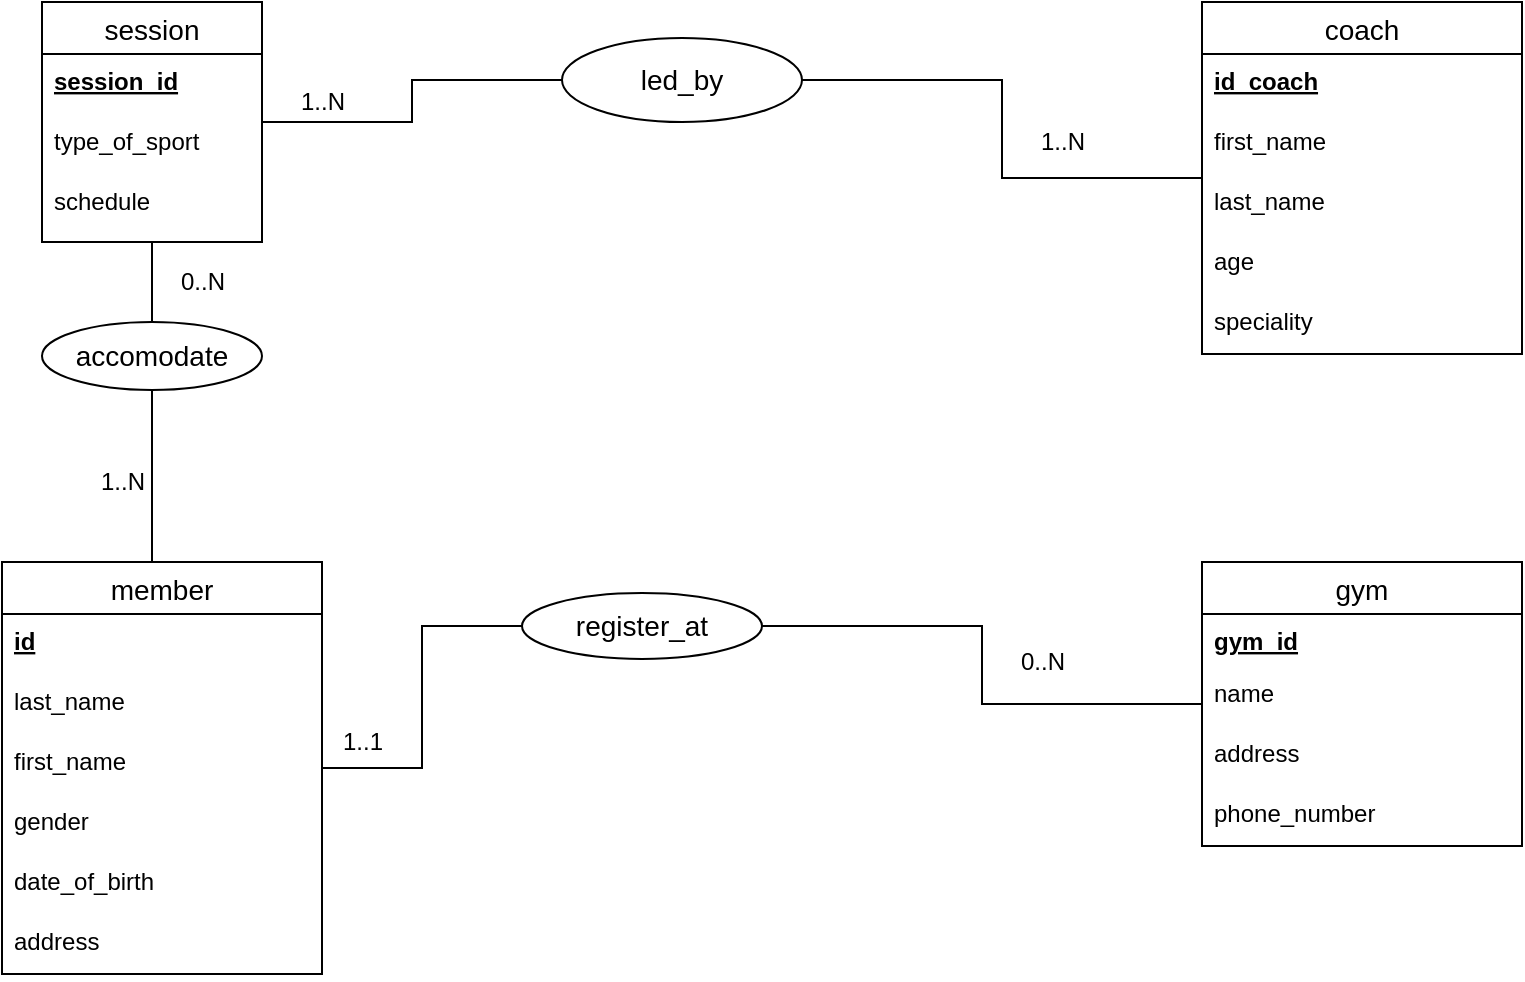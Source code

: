 <mxfile version="14.2.6" type="device"><diagram id="R2lEEEUBdFMjLlhIrx00" name="Page-1"><mxGraphModel dx="1021" dy="612" grid="1" gridSize="10" guides="1" tooltips="1" connect="1" arrows="1" fold="1" page="1" pageScale="1" pageWidth="850" pageHeight="1100" math="0" shadow="0" extFonts="Permanent Marker^https://fonts.googleapis.com/css?family=Permanent+Marker"><root><mxCell id="0"/><mxCell id="1" parent="0"/><mxCell id="JUCsCDN4QndZIkvFRSAl-10" value="" style="edgeStyle=orthogonalEdgeStyle;rounded=0;orthogonalLoop=1;jettySize=auto;html=1;endArrow=none;endFill=0;" parent="1" source="JUCsCDN4QndZIkvFRSAl-1" target="JUCsCDN4QndZIkvFRSAl-9" edge="1"><mxGeometry relative="1" as="geometry"/></mxCell><mxCell id="JUCsCDN4QndZIkvFRSAl-54" value="" style="edgeStyle=orthogonalEdgeStyle;rounded=0;orthogonalLoop=1;jettySize=auto;html=1;endArrow=none;endFill=0;" parent="1" source="JUCsCDN4QndZIkvFRSAl-1" target="JUCsCDN4QndZIkvFRSAl-53" edge="1"><mxGeometry relative="1" as="geometry"><Array as="points"><mxPoint x="116" y="300"/><mxPoint x="116" y="300"/></Array></mxGeometry></mxCell><mxCell id="JUCsCDN4QndZIkvFRSAl-1" value="member" style="swimlane;fontStyle=0;childLayout=stackLayout;horizontal=1;startSize=26;horizontalStack=0;resizeParent=1;resizeParentMax=0;resizeLast=0;collapsible=1;marginBottom=0;align=center;fontSize=14;" parent="1" vertex="1"><mxGeometry x="41" y="320" width="160" height="206" as="geometry"><mxRectangle x="75" y="264" width="80" height="26" as="alternateBounds"/></mxGeometry></mxCell><mxCell id="JUCsCDN4QndZIkvFRSAl-2" value="id" style="text;strokeColor=none;fillColor=none;spacingLeft=4;spacingRight=4;overflow=hidden;rotatable=0;points=[[0,0.5],[1,0.5]];portConstraint=eastwest;fontSize=12;fontStyle=5" parent="JUCsCDN4QndZIkvFRSAl-1" vertex="1"><mxGeometry y="26" width="160" height="30" as="geometry"/></mxCell><mxCell id="JUCsCDN4QndZIkvFRSAl-8" value="last_name" style="text;strokeColor=none;fillColor=none;spacingLeft=4;spacingRight=4;overflow=hidden;rotatable=0;points=[[0,0.5],[1,0.5]];portConstraint=eastwest;fontSize=12;fontStyle=0" parent="JUCsCDN4QndZIkvFRSAl-1" vertex="1"><mxGeometry y="56" width="160" height="30" as="geometry"/></mxCell><mxCell id="JUCsCDN4QndZIkvFRSAl-3" value="first_name" style="text;strokeColor=none;fillColor=none;spacingLeft=4;spacingRight=4;overflow=hidden;rotatable=0;points=[[0,0.5],[1,0.5]];portConstraint=eastwest;fontSize=12;" parent="JUCsCDN4QndZIkvFRSAl-1" vertex="1"><mxGeometry y="86" width="160" height="30" as="geometry"/></mxCell><mxCell id="JUCsCDN4QndZIkvFRSAl-4" value="gender&#10;" style="text;strokeColor=none;fillColor=none;spacingLeft=4;spacingRight=4;overflow=hidden;rotatable=0;points=[[0,0.5],[1,0.5]];portConstraint=eastwest;fontSize=12;verticalAlign=top;" parent="JUCsCDN4QndZIkvFRSAl-1" vertex="1"><mxGeometry y="116" width="160" height="30" as="geometry"/></mxCell><mxCell id="JUCsCDN4QndZIkvFRSAl-15" value="date_of_birth" style="text;strokeColor=none;fillColor=none;spacingLeft=4;spacingRight=4;overflow=hidden;rotatable=0;points=[[0,0.5],[1,0.5]];portConstraint=eastwest;fontSize=12;verticalAlign=top;" parent="JUCsCDN4QndZIkvFRSAl-1" vertex="1"><mxGeometry y="146" width="160" height="30" as="geometry"/></mxCell><mxCell id="JUCsCDN4QndZIkvFRSAl-16" value="address" style="text;strokeColor=none;fillColor=none;spacingLeft=4;spacingRight=4;overflow=hidden;rotatable=0;points=[[0,0.5],[1,0.5]];portConstraint=eastwest;fontSize=12;verticalAlign=top;" parent="JUCsCDN4QndZIkvFRSAl-1" vertex="1"><mxGeometry y="176" width="160" height="30" as="geometry"/></mxCell><mxCell id="JUCsCDN4QndZIkvFRSAl-9" value="register_at" style="ellipse;whiteSpace=wrap;html=1;fontSize=14;fontStyle=0;startSize=26;" parent="1" vertex="1"><mxGeometry x="301" y="335.5" width="120" height="33" as="geometry"/></mxCell><mxCell id="JUCsCDN4QndZIkvFRSAl-48" value="" style="edgeStyle=orthogonalEdgeStyle;rounded=0;orthogonalLoop=1;jettySize=auto;html=1;endArrow=none;endFill=0;" parent="1" source="JUCsCDN4QndZIkvFRSAl-11" target="JUCsCDN4QndZIkvFRSAl-9" edge="1"><mxGeometry relative="1" as="geometry"/></mxCell><mxCell id="JUCsCDN4QndZIkvFRSAl-11" value="gym" style="swimlane;fontStyle=0;childLayout=stackLayout;horizontal=1;startSize=26;horizontalStack=0;resizeParent=1;resizeParentMax=0;resizeLast=0;collapsible=1;marginBottom=0;align=center;fontSize=14;" parent="1" vertex="1"><mxGeometry x="641" y="320" width="160" height="142" as="geometry"><mxRectangle x="510" y="279" width="60" height="26" as="alternateBounds"/></mxGeometry></mxCell><mxCell id="JUCsCDN4QndZIkvFRSAl-12" value="gym_id" style="text;strokeColor=none;fillColor=none;spacingLeft=4;spacingRight=4;overflow=hidden;rotatable=0;points=[[0,0.5],[1,0.5]];portConstraint=eastwest;fontSize=12;fontStyle=5" parent="JUCsCDN4QndZIkvFRSAl-11" vertex="1"><mxGeometry y="26" width="160" height="26" as="geometry"/></mxCell><mxCell id="JUCsCDN4QndZIkvFRSAl-35" value="name" style="text;strokeColor=none;fillColor=none;spacingLeft=4;spacingRight=4;overflow=hidden;rotatable=0;points=[[0,0.5],[1,0.5]];portConstraint=eastwest;fontSize=12;" parent="JUCsCDN4QndZIkvFRSAl-11" vertex="1"><mxGeometry y="52" width="160" height="30" as="geometry"/></mxCell><mxCell id="JUCsCDN4QndZIkvFRSAl-13" value="address" style="text;strokeColor=none;fillColor=none;spacingLeft=4;spacingRight=4;overflow=hidden;rotatable=0;points=[[0,0.5],[1,0.5]];portConstraint=eastwest;fontSize=12;" parent="JUCsCDN4QndZIkvFRSAl-11" vertex="1"><mxGeometry y="82" width="160" height="30" as="geometry"/></mxCell><mxCell id="JUCsCDN4QndZIkvFRSAl-14" value="phone_number " style="text;strokeColor=none;fillColor=none;spacingLeft=4;spacingRight=4;overflow=hidden;rotatable=0;points=[[0,0.5],[1,0.5]];portConstraint=eastwest;fontSize=12;" parent="JUCsCDN4QndZIkvFRSAl-11" vertex="1"><mxGeometry y="112" width="160" height="30" as="geometry"/></mxCell><mxCell id="JUCsCDN4QndZIkvFRSAl-46" value="" style="edgeStyle=orthogonalEdgeStyle;rounded=0;orthogonalLoop=1;jettySize=auto;html=1;endArrow=none;endFill=0;" parent="1" source="JUCsCDN4QndZIkvFRSAl-30" target="JUCsCDN4QndZIkvFRSAl-45" edge="1"><mxGeometry relative="1" as="geometry"/></mxCell><mxCell id="JUCsCDN4QndZIkvFRSAl-55" value="" style="edgeStyle=orthogonalEdgeStyle;rounded=0;orthogonalLoop=1;jettySize=auto;html=1;endArrow=none;endFill=0;" parent="1" source="JUCsCDN4QndZIkvFRSAl-30" target="JUCsCDN4QndZIkvFRSAl-53" edge="1"><mxGeometry relative="1" as="geometry"/></mxCell><mxCell id="JUCsCDN4QndZIkvFRSAl-30" value="session" style="swimlane;fontStyle=0;childLayout=stackLayout;horizontal=1;startSize=26;horizontalStack=0;resizeParent=1;resizeParentMax=0;resizeLast=0;collapsible=1;marginBottom=0;align=center;fontSize=14;" parent="1" vertex="1"><mxGeometry x="61" y="40" width="110" height="120" as="geometry"/></mxCell><mxCell id="JUCsCDN4QndZIkvFRSAl-31" value="session_id" style="text;strokeColor=none;fillColor=none;spacingLeft=4;spacingRight=4;overflow=hidden;rotatable=0;points=[[0,0.5],[1,0.5]];portConstraint=eastwest;fontSize=12;fontStyle=5" parent="JUCsCDN4QndZIkvFRSAl-30" vertex="1"><mxGeometry y="26" width="110" height="30" as="geometry"/></mxCell><mxCell id="JUCsCDN4QndZIkvFRSAl-34" value="type_of_sport" style="text;strokeColor=none;fillColor=none;spacingLeft=4;spacingRight=4;overflow=hidden;rotatable=0;points=[[0,0.5],[1,0.5]];portConstraint=eastwest;fontSize=12;" parent="JUCsCDN4QndZIkvFRSAl-30" vertex="1"><mxGeometry y="56" width="110" height="30" as="geometry"/></mxCell><mxCell id="JUCsCDN4QndZIkvFRSAl-32" value="schedule" style="text;strokeColor=none;fillColor=none;spacingLeft=4;spacingRight=4;overflow=hidden;rotatable=0;points=[[0,0.5],[1,0.5]];portConstraint=eastwest;fontSize=12;" parent="JUCsCDN4QndZIkvFRSAl-30" vertex="1"><mxGeometry y="86" width="110" height="34" as="geometry"/></mxCell><mxCell id="JUCsCDN4QndZIkvFRSAl-47" value="" style="edgeStyle=orthogonalEdgeStyle;rounded=0;orthogonalLoop=1;jettySize=auto;html=1;endArrow=none;endFill=0;" parent="1" source="JUCsCDN4QndZIkvFRSAl-36" target="JUCsCDN4QndZIkvFRSAl-45" edge="1"><mxGeometry relative="1" as="geometry"/></mxCell><mxCell id="JUCsCDN4QndZIkvFRSAl-36" value="coach" style="swimlane;fontStyle=0;childLayout=stackLayout;horizontal=1;startSize=26;horizontalStack=0;resizeParent=1;resizeParentMax=0;resizeLast=0;collapsible=1;marginBottom=0;align=center;fontSize=14;" parent="1" vertex="1"><mxGeometry x="641" y="40" width="160" height="176" as="geometry"/></mxCell><mxCell id="JUCsCDN4QndZIkvFRSAl-37" value="id_coach" style="text;strokeColor=none;fillColor=none;spacingLeft=4;spacingRight=4;overflow=hidden;rotatable=0;points=[[0,0.5],[1,0.5]];portConstraint=eastwest;fontSize=12;fontStyle=5" parent="JUCsCDN4QndZIkvFRSAl-36" vertex="1"><mxGeometry y="26" width="160" height="30" as="geometry"/></mxCell><mxCell id="JUCsCDN4QndZIkvFRSAl-38" value="first_name" style="text;strokeColor=none;fillColor=none;spacingLeft=4;spacingRight=4;overflow=hidden;rotatable=0;points=[[0,0.5],[1,0.5]];portConstraint=eastwest;fontSize=12;" parent="JUCsCDN4QndZIkvFRSAl-36" vertex="1"><mxGeometry y="56" width="160" height="30" as="geometry"/></mxCell><mxCell id="JUCsCDN4QndZIkvFRSAl-39" value="last_name" style="text;strokeColor=none;fillColor=none;spacingLeft=4;spacingRight=4;overflow=hidden;rotatable=0;points=[[0,0.5],[1,0.5]];portConstraint=eastwest;fontSize=12;" parent="JUCsCDN4QndZIkvFRSAl-36" vertex="1"><mxGeometry y="86" width="160" height="30" as="geometry"/></mxCell><mxCell id="JUCsCDN4QndZIkvFRSAl-40" value="age" style="text;strokeColor=none;fillColor=none;spacingLeft=4;spacingRight=4;overflow=hidden;rotatable=0;points=[[0,0.5],[1,0.5]];portConstraint=eastwest;fontSize=12;" parent="JUCsCDN4QndZIkvFRSAl-36" vertex="1"><mxGeometry y="116" width="160" height="30" as="geometry"/></mxCell><mxCell id="JUCsCDN4QndZIkvFRSAl-41" value="speciality" style="text;strokeColor=none;fillColor=none;spacingLeft=4;spacingRight=4;overflow=hidden;rotatable=0;points=[[0,0.5],[1,0.5]];portConstraint=eastwest;fontSize=12;" parent="JUCsCDN4QndZIkvFRSAl-36" vertex="1"><mxGeometry y="146" width="160" height="30" as="geometry"/></mxCell><mxCell id="JUCsCDN4QndZIkvFRSAl-45" value="led_by" style="ellipse;whiteSpace=wrap;html=1;fontSize=14;fontStyle=0;startSize=26;" parent="1" vertex="1"><mxGeometry x="321" y="58" width="120" height="42" as="geometry"/></mxCell><mxCell id="JUCsCDN4QndZIkvFRSAl-49" value="1..N" style="text;html=1;align=center;verticalAlign=middle;resizable=0;points=[];autosize=1;" parent="1" vertex="1"><mxGeometry x="181" y="80" width="40" height="20" as="geometry"/></mxCell><mxCell id="JUCsCDN4QndZIkvFRSAl-50" value="1..N" style="text;html=1;align=center;verticalAlign=middle;resizable=0;points=[];autosize=1;" parent="1" vertex="1"><mxGeometry x="551" y="100" width="40" height="20" as="geometry"/></mxCell><mxCell id="JUCsCDN4QndZIkvFRSAl-51" value="1..1" style="text;html=1;align=center;verticalAlign=middle;resizable=0;points=[];autosize=1;" parent="1" vertex="1"><mxGeometry x="201" y="400" width="40" height="20" as="geometry"/></mxCell><mxCell id="JUCsCDN4QndZIkvFRSAl-52" value="0..N" style="text;html=1;align=center;verticalAlign=middle;resizable=0;points=[];autosize=1;" parent="1" vertex="1"><mxGeometry x="541" y="360" width="40" height="20" as="geometry"/></mxCell><mxCell id="JUCsCDN4QndZIkvFRSAl-53" value="accomodate" style="ellipse;whiteSpace=wrap;html=1;fontSize=14;fontStyle=0;startSize=26;" parent="1" vertex="1"><mxGeometry x="61" y="200" width="110" height="34" as="geometry"/></mxCell><mxCell id="JUCsCDN4QndZIkvFRSAl-58" value="1..N" style="text;html=1;align=center;verticalAlign=middle;resizable=0;points=[];autosize=1;" parent="1" vertex="1"><mxGeometry x="81" y="270" width="40" height="20" as="geometry"/></mxCell><mxCell id="JUCsCDN4QndZIkvFRSAl-60" value="0..N" style="text;html=1;align=center;verticalAlign=middle;resizable=0;points=[];autosize=1;" parent="1" vertex="1"><mxGeometry x="121" y="170" width="40" height="20" as="geometry"/></mxCell></root></mxGraphModel></diagram></mxfile>